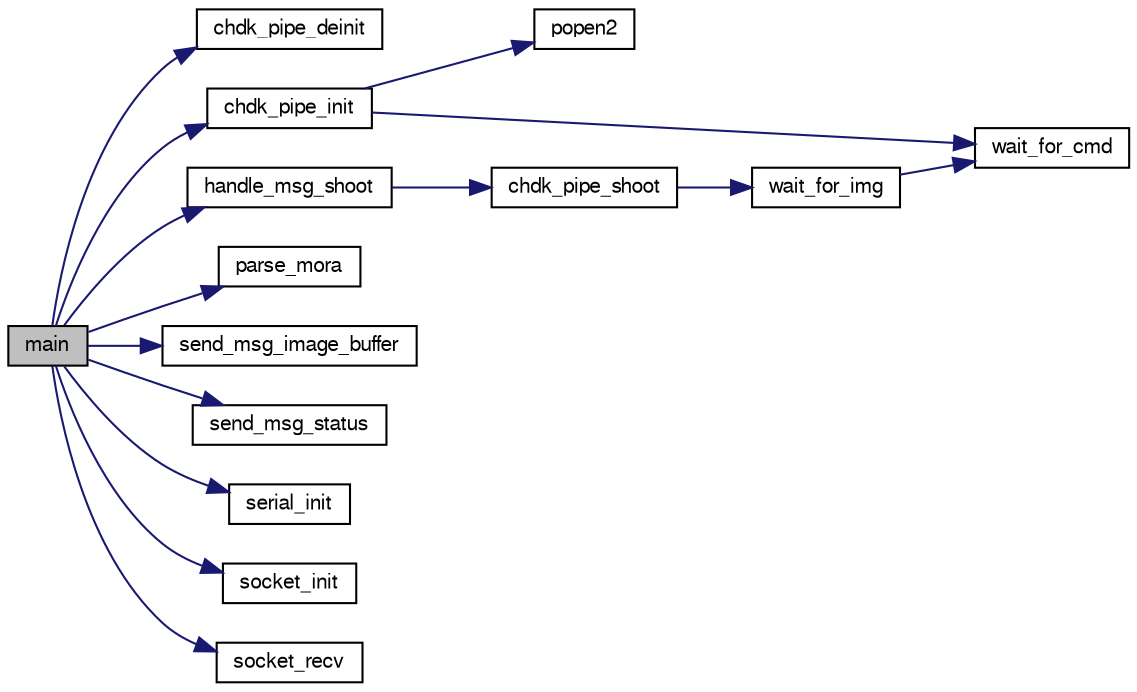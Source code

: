 digraph "main"
{
  edge [fontname="FreeSans",fontsize="10",labelfontname="FreeSans",labelfontsize="10"];
  node [fontname="FreeSans",fontsize="10",shape=record];
  rankdir="LR";
  Node1 [label="main",height=0.2,width=0.4,color="black", fillcolor="grey75", style="filled", fontcolor="black"];
  Node1 -> Node2 [color="midnightblue",fontsize="10",style="solid",fontname="FreeSans"];
  Node2 [label="chdk_pipe_deinit",height=0.2,width=0.4,color="black", fillcolor="white", style="filled",URL="$chdk__pipe_8c.html#af68f1c8cecaf1d585987112f45ffb6dc",tooltip="Deinitialize CHDK pipe. "];
  Node1 -> Node3 [color="midnightblue",fontsize="10",style="solid",fontname="FreeSans"];
  Node3 [label="chdk_pipe_init",height=0.2,width=0.4,color="black", fillcolor="white", style="filled",URL="$chdk__pipe_8c.html#a41db542b7b934ecc0ccd2b70b876f2f4",tooltip="Initialize the CHDK pipe. "];
  Node3 -> Node4 [color="midnightblue",fontsize="10",style="solid",fontname="FreeSans"];
  Node4 [label="popen2",height=0.2,width=0.4,color="black", fillcolor="white", style="filled",URL="$chdk__pipe_8c.html#a2e76ced5cf617936f8a4a32377a123ac",tooltip="Open a process with stdin and stdout. "];
  Node3 -> Node5 [color="midnightblue",fontsize="10",style="solid",fontname="FreeSans"];
  Node5 [label="wait_for_cmd",height=0.2,width=0.4,color="black", fillcolor="white", style="filled",URL="$chdk__pipe_8c.html#a2f34a673c57aed8f653b7b2484c5fd82",tooltip="Wait for the commandline to be available TODO: add timeout. "];
  Node1 -> Node6 [color="midnightblue",fontsize="10",style="solid",fontname="FreeSans"];
  Node6 [label="handle_msg_shoot",height=0.2,width=0.4,color="black", fillcolor="white", style="filled",URL="$catia_8c.html#a874ad24e30fa71665c1f2397d84af5e2"];
  Node6 -> Node7 [color="midnightblue",fontsize="10",style="solid",fontname="FreeSans"];
  Node7 [label="chdk_pipe_shoot",height=0.2,width=0.4,color="black", fillcolor="white", style="filled",URL="$chdk__pipe_8c.html#acbcd675fa8ae8c63391052f98e33c5a4",tooltip="Shoot an image. "];
  Node7 -> Node8 [color="midnightblue",fontsize="10",style="solid",fontname="FreeSans"];
  Node8 [label="wait_for_img",height=0.2,width=0.4,color="black", fillcolor="white", style="filled",URL="$chdk__pipe_8c.html#adb412201e90d78c603b34f212f5a0b13",tooltip="Wait for the image to be available TODO: add timeout. "];
  Node8 -> Node5 [color="midnightblue",fontsize="10",style="solid",fontname="FreeSans"];
  Node1 -> Node9 [color="midnightblue",fontsize="10",style="solid",fontname="FreeSans"];
  Node9 [label="parse_mora",height=0.2,width=0.4,color="black", fillcolor="white", style="filled",URL="$protocol_8c.html#a5f7cfbc8fd7f8f182731620acfa63eee"];
  Node1 -> Node10 [color="midnightblue",fontsize="10",style="solid",fontname="FreeSans"];
  Node10 [label="send_msg_image_buffer",height=0.2,width=0.4,color="black", fillcolor="white", style="filled",URL="$catia_8c.html#aa7b6fec9918f85777580ecbf4075a07e"];
  Node1 -> Node11 [color="midnightblue",fontsize="10",style="solid",fontname="FreeSans"];
  Node11 [label="send_msg_status",height=0.2,width=0.4,color="black", fillcolor="white", style="filled",URL="$catia_8c.html#abfd5a1bd1759ccefcb92d578d0849dca"];
  Node1 -> Node12 [color="midnightblue",fontsize="10",style="solid",fontname="FreeSans"];
  Node12 [label="serial_init",height=0.2,width=0.4,color="black", fillcolor="white", style="filled",URL="$serial_8c.html#a8721c1e544f70f5bf4b1a1410d973241"];
  Node1 -> Node13 [color="midnightblue",fontsize="10",style="solid",fontname="FreeSans"];
  Node13 [label="socket_init",height=0.2,width=0.4,color="black", fillcolor="white", style="filled",URL="$socket_8c.html#a0068a45ed495c84a28a2f653d86092e8"];
  Node1 -> Node14 [color="midnightblue",fontsize="10",style="solid",fontname="FreeSans"];
  Node14 [label="socket_recv",height=0.2,width=0.4,color="black", fillcolor="white", style="filled",URL="$socket_8c.html#a1107d9688336d08754e74a2a32c17dfa"];
}
